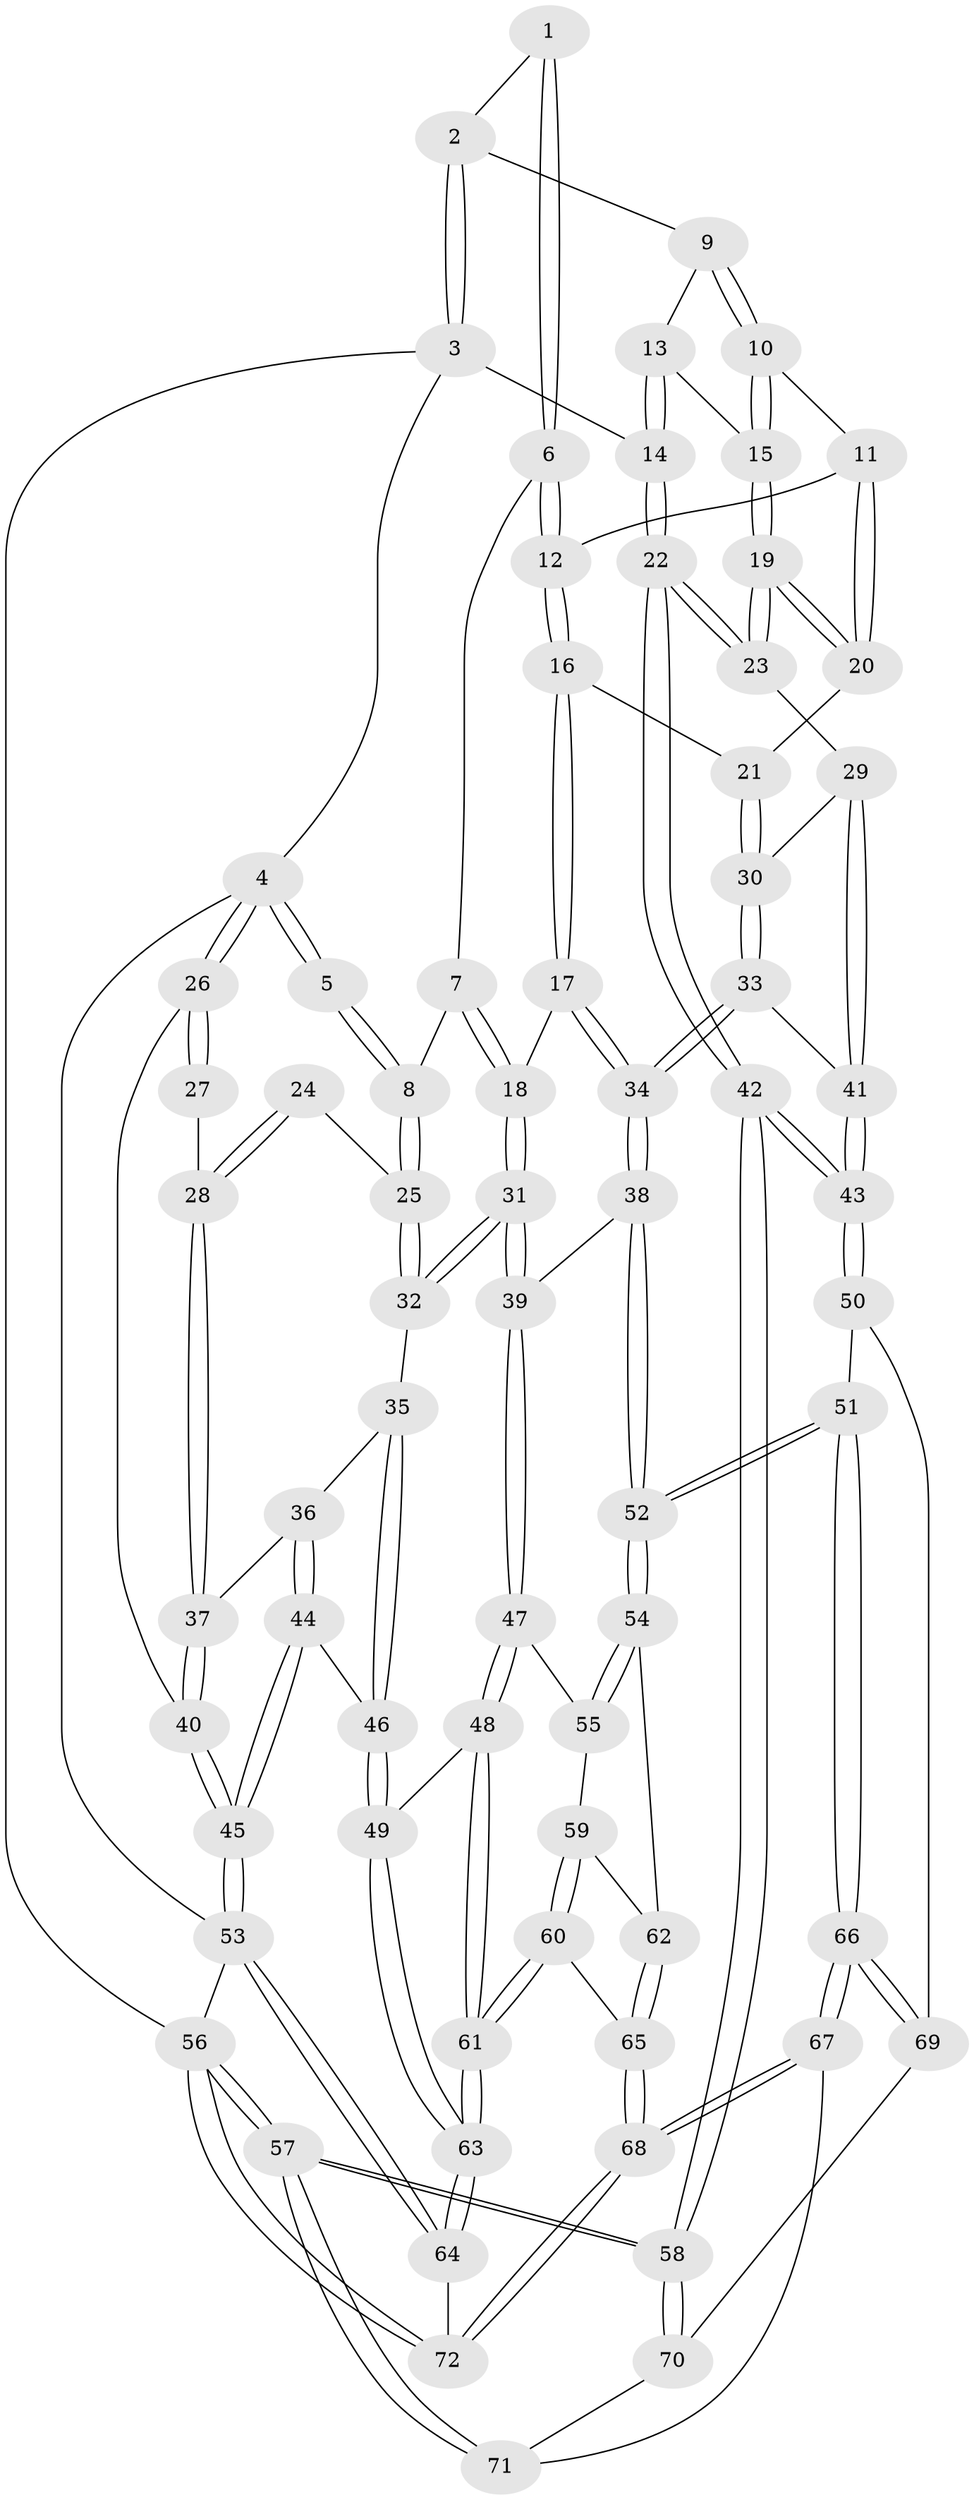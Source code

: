// coarse degree distribution, {2: 0.10714285714285714, 6: 0.10714285714285714, 3: 0.21428571428571427, 5: 0.21428571428571427, 1: 0.03571428571428571, 4: 0.2857142857142857, 7: 0.03571428571428571}
// Generated by graph-tools (version 1.1) at 2025/05/03/04/25 22:05:32]
// undirected, 72 vertices, 177 edges
graph export_dot {
graph [start="1"]
  node [color=gray90,style=filled];
  1 [pos="+0.5934740065452196+0"];
  2 [pos="+0.883502224081193+0"];
  3 [pos="+1+0"];
  4 [pos="+0+0"];
  5 [pos="+0.30165952144886754+0"];
  6 [pos="+0.6011862844998241+0.009059620994534506"];
  7 [pos="+0.5837647234786261+0.03888092910008735"];
  8 [pos="+0.2610203251122241+0.19726591311307995"];
  9 [pos="+0.8839765527998782+0.09252147173891045"];
  10 [pos="+0.7777687163452717+0.1433734582129122"];
  11 [pos="+0.7646757429310781+0.14300006569114274"];
  12 [pos="+0.7570455818953239+0.14166798283734103"];
  13 [pos="+0.9762386467825991+0.11975143839686621"];
  14 [pos="+1+0.08376342852285865"];
  15 [pos="+0.8872283214818635+0.22375430271734986"];
  16 [pos="+0.7240426015572351+0.29508044278458423"];
  17 [pos="+0.7009974479190404+0.31309619702597363"];
  18 [pos="+0.5423033968496778+0.2721716106681509"];
  19 [pos="+0.9223463381826575+0.31809524121586036"];
  20 [pos="+0.8334483731756154+0.30115575895889946"];
  21 [pos="+0.7760301281991729+0.3109951397308086"];
  22 [pos="+1+0.44546740029705767"];
  23 [pos="+0.951811061759051+0.34617514302636343"];
  24 [pos="+0.20217399034728667+0.20086841037435904"];
  25 [pos="+0.2574849852572449+0.20332818194350616"];
  26 [pos="+0+0"];
  27 [pos="+0+0"];
  28 [pos="+0.07788452939150366+0.34283302983204716"];
  29 [pos="+0.8187306517565596+0.3981576108747068"];
  30 [pos="+0.8037853538248476+0.3992466003554645"];
  31 [pos="+0.4276970098805336+0.40802499571383294"];
  32 [pos="+0.34179023458420466+0.3468344673660455"];
  33 [pos="+0.7276119637739193+0.444596747070346"];
  34 [pos="+0.7040988146583971+0.44972704567932836"];
  35 [pos="+0.16823160513834548+0.43333262429192293"];
  36 [pos="+0.10691264957836909+0.41694313920903536"];
  37 [pos="+0.06674293089116198+0.37341550096465737"];
  38 [pos="+0.701349857722079+0.45294965948627386"];
  39 [pos="+0.441162493132109+0.4539352963093516"];
  40 [pos="+0+0.4200119039988315"];
  41 [pos="+0.8487781817596466+0.4912254117039854"];
  42 [pos="+1+0.6250797892856733"];
  43 [pos="+1+0.6310733961769599"];
  44 [pos="+0.036617382233066514+0.6090023939641174"];
  45 [pos="+0+0.6416682853378064"];
  46 [pos="+0.19742612406348659+0.6352507620624999"];
  47 [pos="+0.43606015339262877+0.49059380889253507"];
  48 [pos="+0.3329482829391164+0.6215715877995318"];
  49 [pos="+0.21883031641354672+0.64721169280148"];
  50 [pos="+0.9194005213923286+0.65254020430667"];
  51 [pos="+0.7589360529811182+0.6694899649390795"];
  52 [pos="+0.7522681964662509+0.666590113975626"];
  53 [pos="+0+1"];
  54 [pos="+0.7379603153150969+0.6680127545662135"];
  55 [pos="+0.48939794170185524+0.5429640221108923"];
  56 [pos="+1+1"];
  57 [pos="+1+1"];
  58 [pos="+1+0.7364538068122364"];
  59 [pos="+0.5436249405719504+0.7075635290246697"];
  60 [pos="+0.4666145749166372+0.8464624315721759"];
  61 [pos="+0.4491019826700283+0.8479632142393013"];
  62 [pos="+0.7027457854125165+0.6887225917830455"];
  63 [pos="+0.08083175701889485+1"];
  64 [pos="+0.05507349343027851+1"];
  65 [pos="+0.5460864819041293+0.8682738862034501"];
  66 [pos="+0.7449184670252261+0.8645140434868046"];
  67 [pos="+0.7403737194971087+0.8822057359887453"];
  68 [pos="+0.6725397206431682+0.9696743749536175"];
  69 [pos="+0.8448869197912329+0.8385667171098015"];
  70 [pos="+0.8606181647328798+0.8560031579095576"];
  71 [pos="+0.8443323085999932+0.899649260209339"];
  72 [pos="+0.7130207102303975+1"];
  1 -- 2;
  1 -- 6;
  1 -- 6;
  2 -- 3;
  2 -- 3;
  2 -- 9;
  3 -- 4;
  3 -- 14;
  3 -- 56;
  4 -- 5;
  4 -- 5;
  4 -- 26;
  4 -- 26;
  4 -- 53;
  5 -- 8;
  5 -- 8;
  6 -- 7;
  6 -- 12;
  6 -- 12;
  7 -- 8;
  7 -- 18;
  7 -- 18;
  8 -- 25;
  8 -- 25;
  9 -- 10;
  9 -- 10;
  9 -- 13;
  10 -- 11;
  10 -- 15;
  10 -- 15;
  11 -- 12;
  11 -- 20;
  11 -- 20;
  12 -- 16;
  12 -- 16;
  13 -- 14;
  13 -- 14;
  13 -- 15;
  14 -- 22;
  14 -- 22;
  15 -- 19;
  15 -- 19;
  16 -- 17;
  16 -- 17;
  16 -- 21;
  17 -- 18;
  17 -- 34;
  17 -- 34;
  18 -- 31;
  18 -- 31;
  19 -- 20;
  19 -- 20;
  19 -- 23;
  19 -- 23;
  20 -- 21;
  21 -- 30;
  21 -- 30;
  22 -- 23;
  22 -- 23;
  22 -- 42;
  22 -- 42;
  23 -- 29;
  24 -- 25;
  24 -- 28;
  24 -- 28;
  25 -- 32;
  25 -- 32;
  26 -- 27;
  26 -- 27;
  26 -- 40;
  27 -- 28;
  28 -- 37;
  28 -- 37;
  29 -- 30;
  29 -- 41;
  29 -- 41;
  30 -- 33;
  30 -- 33;
  31 -- 32;
  31 -- 32;
  31 -- 39;
  31 -- 39;
  32 -- 35;
  33 -- 34;
  33 -- 34;
  33 -- 41;
  34 -- 38;
  34 -- 38;
  35 -- 36;
  35 -- 46;
  35 -- 46;
  36 -- 37;
  36 -- 44;
  36 -- 44;
  37 -- 40;
  37 -- 40;
  38 -- 39;
  38 -- 52;
  38 -- 52;
  39 -- 47;
  39 -- 47;
  40 -- 45;
  40 -- 45;
  41 -- 43;
  41 -- 43;
  42 -- 43;
  42 -- 43;
  42 -- 58;
  42 -- 58;
  43 -- 50;
  43 -- 50;
  44 -- 45;
  44 -- 45;
  44 -- 46;
  45 -- 53;
  45 -- 53;
  46 -- 49;
  46 -- 49;
  47 -- 48;
  47 -- 48;
  47 -- 55;
  48 -- 49;
  48 -- 61;
  48 -- 61;
  49 -- 63;
  49 -- 63;
  50 -- 51;
  50 -- 69;
  51 -- 52;
  51 -- 52;
  51 -- 66;
  51 -- 66;
  52 -- 54;
  52 -- 54;
  53 -- 64;
  53 -- 64;
  53 -- 56;
  54 -- 55;
  54 -- 55;
  54 -- 62;
  55 -- 59;
  56 -- 57;
  56 -- 57;
  56 -- 72;
  56 -- 72;
  57 -- 58;
  57 -- 58;
  57 -- 71;
  57 -- 71;
  58 -- 70;
  58 -- 70;
  59 -- 60;
  59 -- 60;
  59 -- 62;
  60 -- 61;
  60 -- 61;
  60 -- 65;
  61 -- 63;
  61 -- 63;
  62 -- 65;
  62 -- 65;
  63 -- 64;
  63 -- 64;
  64 -- 72;
  65 -- 68;
  65 -- 68;
  66 -- 67;
  66 -- 67;
  66 -- 69;
  66 -- 69;
  67 -- 68;
  67 -- 68;
  67 -- 71;
  68 -- 72;
  68 -- 72;
  69 -- 70;
  70 -- 71;
}
